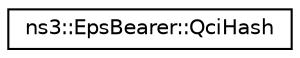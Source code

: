 digraph "Graphical Class Hierarchy"
{
 // LATEX_PDF_SIZE
  edge [fontname="Helvetica",fontsize="10",labelfontname="Helvetica",labelfontsize="10"];
  node [fontname="Helvetica",fontsize="10",shape=record];
  rankdir="LR";
  Node0 [label="ns3::EpsBearer::QciHash",height=0.2,width=0.4,color="black", fillcolor="white", style="filled",URL="$structns3_1_1_eps_bearer_1_1_qci_hash.html",tooltip="Hashing QCI."];
}
